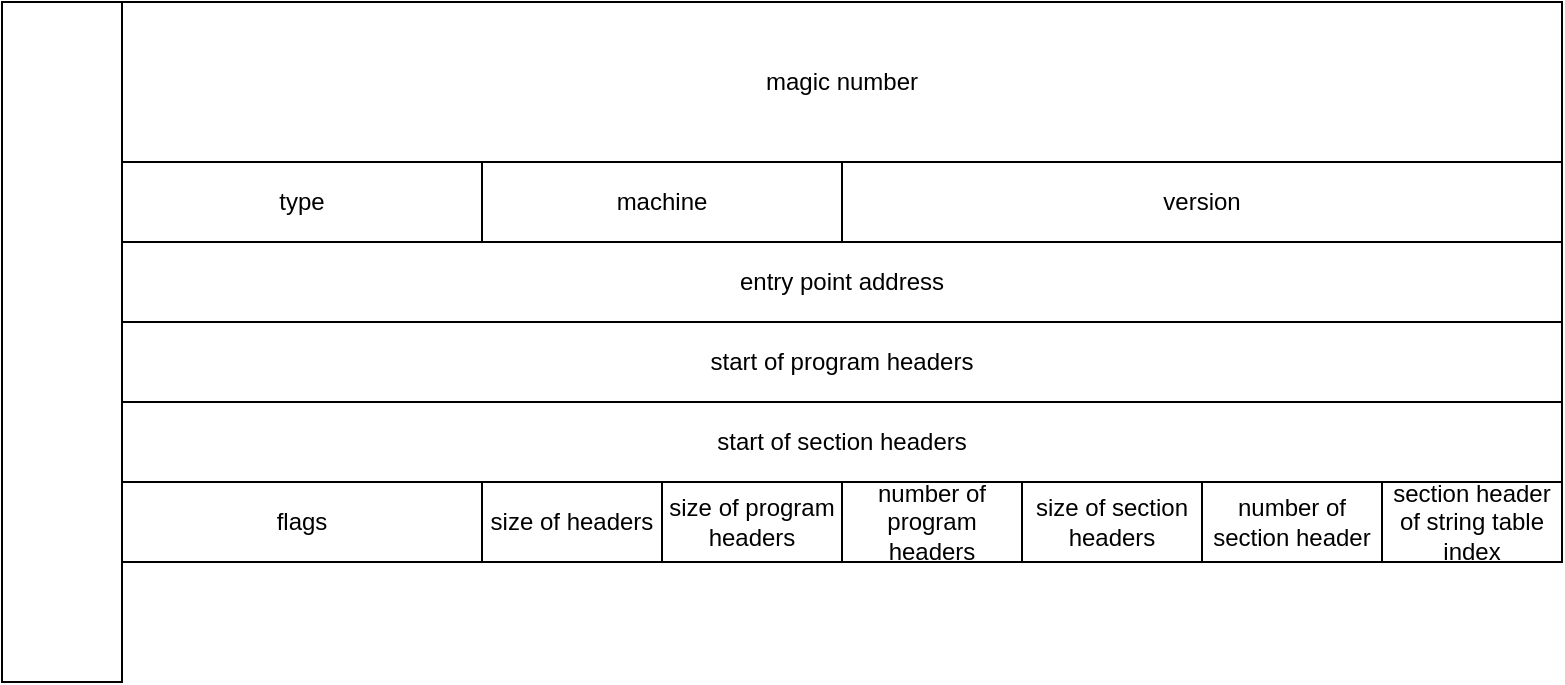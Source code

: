 <mxfile version="13.0.3" type="device"><diagram id="J3TJMnIwd6g6ktXUNwCN" name="Page-1"><mxGraphModel dx="1178" dy="675" grid="1" gridSize="10" guides="1" tooltips="1" connect="1" arrows="1" fold="1" page="1" pageScale="1" pageWidth="827" pageHeight="1169" math="0" shadow="0"><root><mxCell id="0"/><mxCell id="1" parent="0"/><mxCell id="9KyIaP9QmijWX7pKKg-H-1" value="" style="rounded=0;whiteSpace=wrap;html=1;" vertex="1" parent="1"><mxGeometry x="150" y="120" width="60" height="340" as="geometry"/></mxCell><mxCell id="9KyIaP9QmijWX7pKKg-H-2" value="magic number" style="rounded=0;whiteSpace=wrap;html=1;" vertex="1" parent="1"><mxGeometry x="210" y="120" width="720" height="80" as="geometry"/></mxCell><mxCell id="9KyIaP9QmijWX7pKKg-H-3" value="type" style="rounded=0;whiteSpace=wrap;html=1;" vertex="1" parent="1"><mxGeometry x="210" y="200" width="180" height="40" as="geometry"/></mxCell><mxCell id="9KyIaP9QmijWX7pKKg-H-4" value="machine" style="rounded=0;whiteSpace=wrap;html=1;" vertex="1" parent="1"><mxGeometry x="390" y="200" width="180" height="40" as="geometry"/></mxCell><mxCell id="9KyIaP9QmijWX7pKKg-H-5" value="version" style="rounded=0;whiteSpace=wrap;html=1;" vertex="1" parent="1"><mxGeometry x="570" y="200" width="360" height="40" as="geometry"/></mxCell><mxCell id="9KyIaP9QmijWX7pKKg-H-13" value="entry point address" style="rounded=0;whiteSpace=wrap;html=1;" vertex="1" parent="1"><mxGeometry x="210" y="240" width="720" height="40" as="geometry"/></mxCell><mxCell id="9KyIaP9QmijWX7pKKg-H-14" value="start of program headers" style="rounded=0;whiteSpace=wrap;html=1;" vertex="1" parent="1"><mxGeometry x="210" y="280" width="720" height="40" as="geometry"/></mxCell><mxCell id="9KyIaP9QmijWX7pKKg-H-15" value="start of section headers" style="rounded=0;whiteSpace=wrap;html=1;" vertex="1" parent="1"><mxGeometry x="210" y="320" width="720" height="40" as="geometry"/></mxCell><mxCell id="9KyIaP9QmijWX7pKKg-H-16" value="flags" style="rounded=0;whiteSpace=wrap;html=1;" vertex="1" parent="1"><mxGeometry x="210" y="360" width="180" height="40" as="geometry"/></mxCell><mxCell id="9KyIaP9QmijWX7pKKg-H-17" value="size of headers" style="rounded=0;whiteSpace=wrap;html=1;" vertex="1" parent="1"><mxGeometry x="390" y="360" width="90" height="40" as="geometry"/></mxCell><mxCell id="9KyIaP9QmijWX7pKKg-H-18" value="&lt;font style=&quot;line-height: 120% ; font-size: 12px&quot;&gt;size of program headers&lt;/font&gt;" style="rounded=0;whiteSpace=wrap;html=1;" vertex="1" parent="1"><mxGeometry x="480" y="360" width="90" height="40" as="geometry"/></mxCell><mxCell id="9KyIaP9QmijWX7pKKg-H-19" value="&lt;font style=&quot;line-height: 120% ; font-size: 12px&quot;&gt;number of program headers&lt;/font&gt;" style="rounded=0;whiteSpace=wrap;html=1;" vertex="1" parent="1"><mxGeometry x="570" y="360" width="90" height="40" as="geometry"/></mxCell><mxCell id="9KyIaP9QmijWX7pKKg-H-20" value="&lt;font style=&quot;line-height: 120% ; font-size: 12px&quot;&gt;size of section headers&lt;/font&gt;" style="rounded=0;whiteSpace=wrap;html=1;" vertex="1" parent="1"><mxGeometry x="660" y="360" width="90" height="40" as="geometry"/></mxCell><mxCell id="9KyIaP9QmijWX7pKKg-H-21" value="&lt;font style=&quot;line-height: 120% ; font-size: 12px&quot;&gt;number of section header&lt;/font&gt;" style="rounded=0;whiteSpace=wrap;html=1;" vertex="1" parent="1"><mxGeometry x="750" y="360" width="90" height="40" as="geometry"/></mxCell><mxCell id="9KyIaP9QmijWX7pKKg-H-22" value="&lt;font style=&quot;line-height: 120% ; font-size: 12px&quot;&gt;section header of string table index&lt;/font&gt;" style="rounded=0;whiteSpace=wrap;html=1;" vertex="1" parent="1"><mxGeometry x="840" y="360" width="90" height="40" as="geometry"/></mxCell></root></mxGraphModel></diagram></mxfile>
